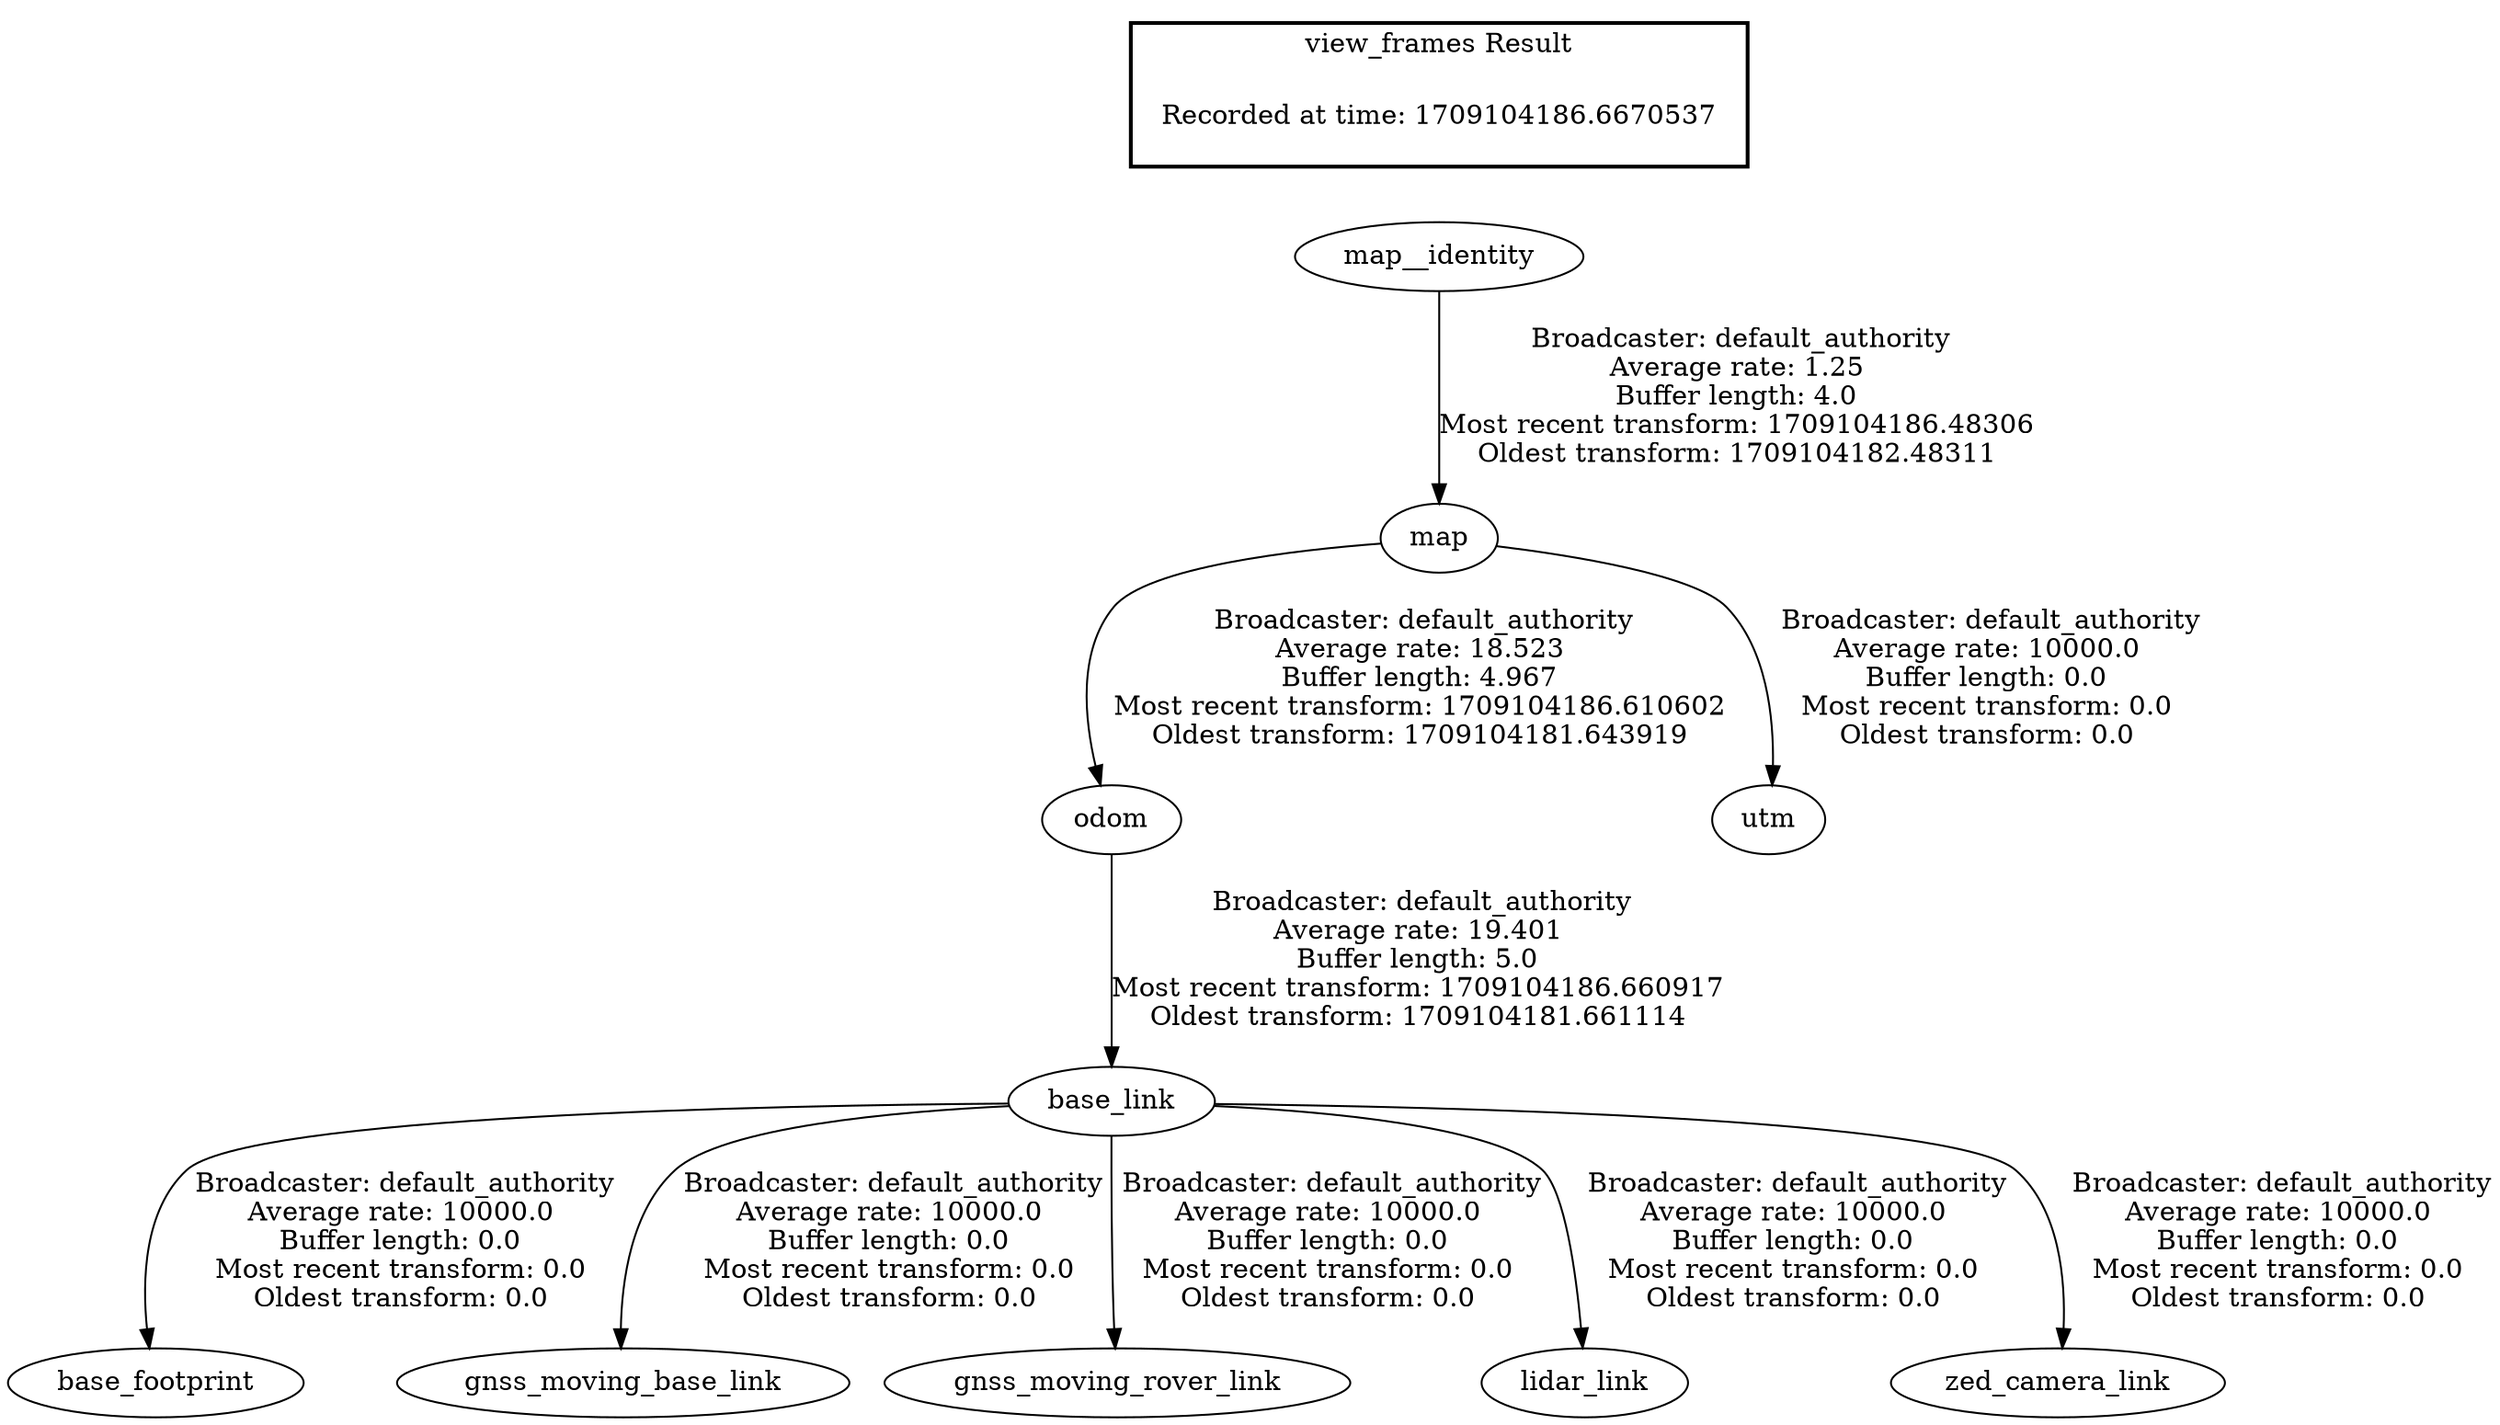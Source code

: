 digraph G {
"base_link" -> "base_footprint"[label=" Broadcaster: default_authority\nAverage rate: 10000.0\nBuffer length: 0.0\nMost recent transform: 0.0\nOldest transform: 0.0\n"];
"odom" -> "base_link"[label=" Broadcaster: default_authority\nAverage rate: 19.401\nBuffer length: 5.0\nMost recent transform: 1709104186.660917\nOldest transform: 1709104181.661114\n"];
"base_link" -> "gnss_moving_base_link"[label=" Broadcaster: default_authority\nAverage rate: 10000.0\nBuffer length: 0.0\nMost recent transform: 0.0\nOldest transform: 0.0\n"];
"base_link" -> "gnss_moving_rover_link"[label=" Broadcaster: default_authority\nAverage rate: 10000.0\nBuffer length: 0.0\nMost recent transform: 0.0\nOldest transform: 0.0\n"];
"base_link" -> "lidar_link"[label=" Broadcaster: default_authority\nAverage rate: 10000.0\nBuffer length: 0.0\nMost recent transform: 0.0\nOldest transform: 0.0\n"];
"base_link" -> "zed_camera_link"[label=" Broadcaster: default_authority\nAverage rate: 10000.0\nBuffer length: 0.0\nMost recent transform: 0.0\nOldest transform: 0.0\n"];
"map" -> "utm"[label=" Broadcaster: default_authority\nAverage rate: 10000.0\nBuffer length: 0.0\nMost recent transform: 0.0\nOldest transform: 0.0\n"];
"map__identity" -> "map"[label=" Broadcaster: default_authority\nAverage rate: 1.25\nBuffer length: 4.0\nMost recent transform: 1709104186.48306\nOldest transform: 1709104182.48311\n"];
"map" -> "odom"[label=" Broadcaster: default_authority\nAverage rate: 18.523\nBuffer length: 4.967\nMost recent transform: 1709104186.610602\nOldest transform: 1709104181.643919\n"];
edge [style=invis];
 subgraph cluster_legend { style=bold; color=black; label ="view_frames Result";
"Recorded at time: 1709104186.6670537"[ shape=plaintext ] ;
}->"map__identity";
}